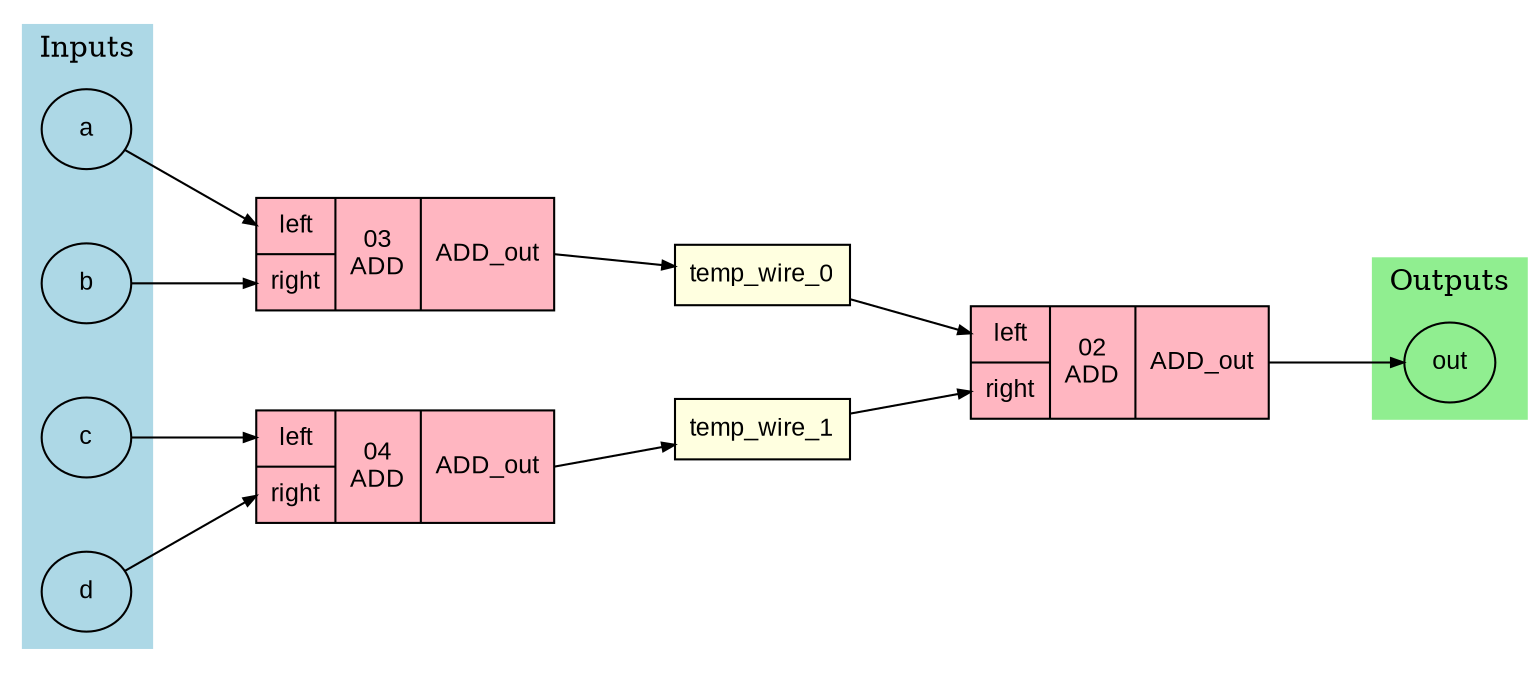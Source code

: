 digraph balance {
	graph [concentrate=false dpi=300 nodesep=0.5 ordering=out rankdir=LR ranksep=0.8 splines=polyline]
	node [fillcolor=white fontname=Arial fontsize=12 height=0.4 margin=0.1 penwidth=1.0 shape=record style=filled width=0.6]
	edge [arrowhead=normal arrowsize=0.6 fontname=Arial fontsize=10 penwidth=1.0]
	a [label=a fillcolor=lightblue shape=ellipse style=filled]
	b [label=b fillcolor=lightblue shape=ellipse style=filled]
	c [label=c fillcolor=lightblue shape=ellipse style=filled]
	d [label=d fillcolor=lightblue shape=ellipse style=filled]
	out [label=out fillcolor=lightgreen shape=ellipse style=filled]
	temp_wire_0 [label=temp_wire_0 fillcolor=lightyellow shape=box style=filled]
	temp_wire_1 [label=temp_wire_1 fillcolor=lightyellow shape=box style=filled]
	op_ADD_02 [label="{{<A> left|<B> right}|{02\nADD}|<out> ADD_out}" fillcolor=lightpink shape=record style=filled]
	temp_wire_0 -> op_ADD_02:A
	temp_wire_1 -> op_ADD_02:B
	op_ADD_02:out -> out
	op_ADD_03 [label="{{<A> left|<B> right}|{03\nADD}|<out> ADD_out}" fillcolor=lightpink shape=record style=filled]
	a -> op_ADD_03:A
	b -> op_ADD_03:B
	op_ADD_03:out -> temp_wire_0
	op_ADD_04 [label="{{<A> left|<B> right}|{04\nADD}|<out> ADD_out}" fillcolor=lightpink shape=record style=filled]
	c -> op_ADD_04:A
	d -> op_ADD_04:B
	op_ADD_04:out -> temp_wire_1
	subgraph cluster_inputs {
		color=lightblue label=Inputs rank=source style=filled
		a
		b
		c
		d
	}
	subgraph cluster_outputs {
		color=lightgreen label=Outputs rank=sink style=filled
		out
	}
}
